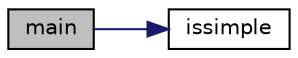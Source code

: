 digraph "main"
{
 // LATEX_PDF_SIZE
  edge [fontname="Helvetica",fontsize="10",labelfontname="Helvetica",labelfontsize="10"];
  node [fontname="Helvetica",fontsize="10",shape=record];
  rankdir="LR";
  Node1 [label="main",height=0.2,width=0.4,color="black", fillcolor="grey75", style="filled", fontcolor="black",tooltip="main функція, викликає функцію issimple декілька раз"];
  Node1 -> Node2 [color="midnightblue",fontsize="10",style="solid",fontname="Helvetica"];
  Node2 [label="issimple",height=0.2,width=0.4,color="black", fillcolor="white", style="filled",URL="$remakelab52_8c.html#af906137047146b3606d211ff06f7c84e",tooltip="Функція, що визначае чи є задане число простим"];
}
